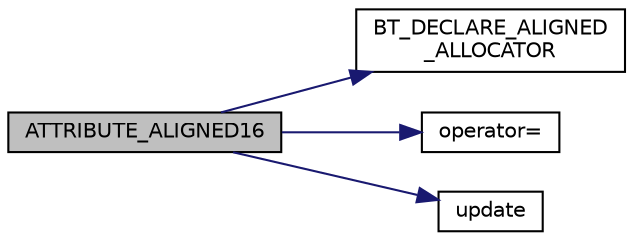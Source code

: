 digraph "ATTRIBUTE_ALIGNED16"
{
  edge [fontname="Helvetica",fontsize="10",labelfontname="Helvetica",labelfontsize="10"];
  node [fontname="Helvetica",fontsize="10",shape=record];
  rankdir="LR";
  Node1 [label="ATTRIBUTE_ALIGNED16",height=0.2,width=0.4,color="black", fillcolor="grey75", style="filled", fontcolor="black"];
  Node1 -> Node2 [color="midnightblue",fontsize="10",style="solid",fontname="Helvetica"];
  Node2 [label="BT_DECLARE_ALIGNED\l_ALLOCATOR",height=0.2,width=0.4,color="black", fillcolor="white", style="filled",URL="$_abstract_builder_8h.html#a073043644ede242268123f98ca10ec2d"];
  Node1 -> Node3 [color="midnightblue",fontsize="10",style="solid",fontname="Helvetica"];
  Node3 [label="operator=",height=0.2,width=0.4,color="black", fillcolor="white", style="filled",URL="$_abstract_state_8h.html#a6bf702b68bbf2fbf0fafe273b15c1f73"];
  Node1 -> Node4 [color="midnightblue",fontsize="10",style="solid",fontname="Helvetica"];
  Node4 [label="update",height=0.2,width=0.4,color="black", fillcolor="white", style="filled",URL="$_abstract_state_8h.html#af0e1a4db3b7efc390d6c20b198167024"];
}

